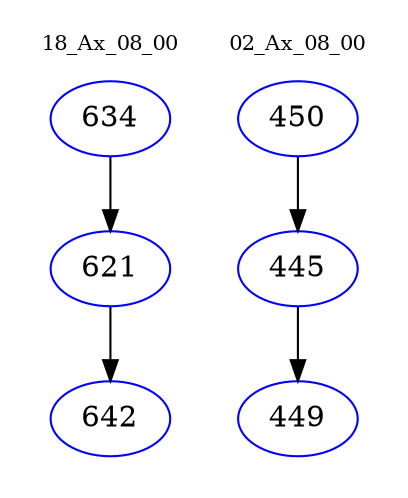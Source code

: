 digraph{
subgraph cluster_0 {
color = white
label = "18_Ax_08_00";
fontsize=10;
T0_634 [label="634", color="blue"]
T0_634 -> T0_621 [color="black"]
T0_621 [label="621", color="blue"]
T0_621 -> T0_642 [color="black"]
T0_642 [label="642", color="blue"]
}
subgraph cluster_1 {
color = white
label = "02_Ax_08_00";
fontsize=10;
T1_450 [label="450", color="blue"]
T1_450 -> T1_445 [color="black"]
T1_445 [label="445", color="blue"]
T1_445 -> T1_449 [color="black"]
T1_449 [label="449", color="blue"]
}
}
